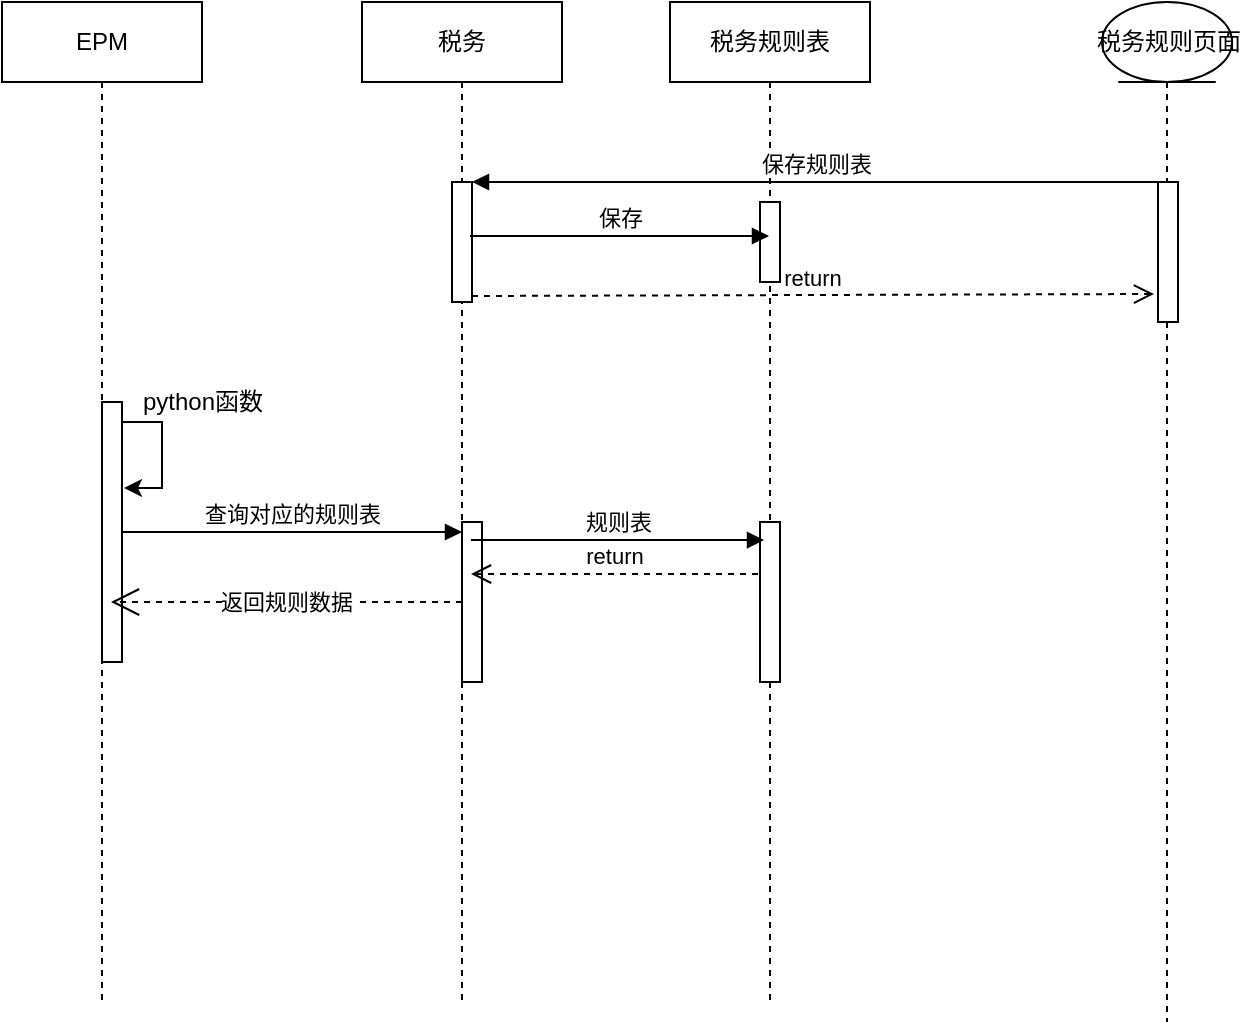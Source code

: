 <mxfile version="14.1.1" type="github">
  <diagram id="od-ODvNptXYWHHqYrVLB" name="Page-1">
    <mxGraphModel dx="1422" dy="804" grid="1" gridSize="10" guides="1" tooltips="1" connect="1" arrows="1" fold="1" page="1" pageScale="1" pageWidth="827" pageHeight="1169" math="0" shadow="0">
      <root>
        <mxCell id="0" />
        <mxCell id="1" parent="0" />
        <mxCell id="5bLkhuR68SrIyAFpn3G6-7" value="税务" style="shape=umlLifeline;perimeter=lifelinePerimeter;whiteSpace=wrap;html=1;container=1;collapsible=0;recursiveResize=0;outlineConnect=0;" vertex="1" parent="1">
          <mxGeometry x="260" y="80" width="100" height="500" as="geometry" />
        </mxCell>
        <mxCell id="5bLkhuR68SrIyAFpn3G6-14" value="" style="html=1;points=[];perimeter=orthogonalPerimeter;" vertex="1" parent="5bLkhuR68SrIyAFpn3G6-7">
          <mxGeometry x="50" y="260" width="10" height="80" as="geometry" />
        </mxCell>
        <mxCell id="5bLkhuR68SrIyAFpn3G6-28" value="" style="html=1;points=[];perimeter=orthogonalPerimeter;" vertex="1" parent="5bLkhuR68SrIyAFpn3G6-7">
          <mxGeometry x="45" y="90" width="10" height="60" as="geometry" />
        </mxCell>
        <mxCell id="5bLkhuR68SrIyAFpn3G6-8" value="EPM" style="shape=umlLifeline;perimeter=lifelinePerimeter;whiteSpace=wrap;html=1;container=1;collapsible=0;recursiveResize=0;outlineConnect=0;" vertex="1" parent="1">
          <mxGeometry x="80" y="80" width="100" height="500" as="geometry" />
        </mxCell>
        <mxCell id="5bLkhuR68SrIyAFpn3G6-9" value="" style="html=1;points=[];perimeter=orthogonalPerimeter;" vertex="1" parent="5bLkhuR68SrIyAFpn3G6-8">
          <mxGeometry x="50" y="200" width="10" height="130" as="geometry" />
        </mxCell>
        <mxCell id="5bLkhuR68SrIyAFpn3G6-17" style="edgeStyle=orthogonalEdgeStyle;rounded=0;orthogonalLoop=1;jettySize=auto;html=1;" edge="1" parent="5bLkhuR68SrIyAFpn3G6-8" source="5bLkhuR68SrIyAFpn3G6-9">
          <mxGeometry relative="1" as="geometry">
            <mxPoint x="61" y="243" as="targetPoint" />
            <Array as="points">
              <mxPoint x="80" y="210" />
              <mxPoint x="80" y="243" />
            </Array>
          </mxGeometry>
        </mxCell>
        <mxCell id="5bLkhuR68SrIyAFpn3G6-15" value="查询对应的规则表" style="html=1;verticalAlign=bottom;startArrow=none;endArrow=block;startSize=8;exitX=1;exitY=0.5;exitDx=0;exitDy=0;exitPerimeter=0;startFill=0;" edge="1" target="5bLkhuR68SrIyAFpn3G6-14" parent="1" source="5bLkhuR68SrIyAFpn3G6-9">
          <mxGeometry relative="1" as="geometry">
            <mxPoint x="303" y="311.04" as="sourcePoint" />
          </mxGeometry>
        </mxCell>
        <object label="返回规则数据" id="5bLkhuR68SrIyAFpn3G6-16">
          <mxCell style="endArrow=open;endSize=12;dashed=1;html=1;" edge="1" parent="1" source="5bLkhuR68SrIyAFpn3G6-14">
            <mxGeometry width="160" relative="1" as="geometry">
              <mxPoint x="335" y="490" as="sourcePoint" />
              <mxPoint x="134.5" y="380" as="targetPoint" />
              <Array as="points" />
            </mxGeometry>
          </mxCell>
        </object>
        <mxCell id="5bLkhuR68SrIyAFpn3G6-18" value="python函数" style="text;html=1;align=center;verticalAlign=middle;resizable=0;points=[];autosize=1;" vertex="1" parent="1">
          <mxGeometry x="140" y="270" width="80" height="20" as="geometry" />
        </mxCell>
        <mxCell id="5bLkhuR68SrIyAFpn3G6-20" value="税务规则表" style="shape=umlLifeline;perimeter=lifelinePerimeter;whiteSpace=wrap;html=1;container=1;collapsible=0;recursiveResize=0;outlineConnect=0;" vertex="1" parent="1">
          <mxGeometry x="414" y="80" width="100" height="500" as="geometry" />
        </mxCell>
        <mxCell id="5bLkhuR68SrIyAFpn3G6-22" value="" style="html=1;points=[];perimeter=orthogonalPerimeter;" vertex="1" parent="5bLkhuR68SrIyAFpn3G6-20">
          <mxGeometry x="45" y="260" width="10" height="80" as="geometry" />
        </mxCell>
        <mxCell id="5bLkhuR68SrIyAFpn3G6-32" value="" style="html=1;points=[];perimeter=orthogonalPerimeter;" vertex="1" parent="5bLkhuR68SrIyAFpn3G6-20">
          <mxGeometry x="45" y="100" width="10" height="40" as="geometry" />
        </mxCell>
        <mxCell id="5bLkhuR68SrIyAFpn3G6-23" value="规则表" style="html=1;verticalAlign=bottom;endArrow=block;entryX=0.2;entryY=0.113;entryDx=0;entryDy=0;entryPerimeter=0;" edge="1" target="5bLkhuR68SrIyAFpn3G6-22" parent="1">
          <mxGeometry relative="1" as="geometry">
            <mxPoint x="314.5" y="349.04" as="sourcePoint" />
          </mxGeometry>
        </mxCell>
        <mxCell id="5bLkhuR68SrIyAFpn3G6-24" value="return" style="html=1;verticalAlign=bottom;endArrow=open;dashed=1;endSize=8;exitX=-0.1;exitY=0.325;exitDx=0;exitDy=0;exitPerimeter=0;" edge="1" source="5bLkhuR68SrIyAFpn3G6-22" parent="1">
          <mxGeometry relative="1" as="geometry">
            <mxPoint x="314.5" y="366" as="targetPoint" />
          </mxGeometry>
        </mxCell>
        <mxCell id="5bLkhuR68SrIyAFpn3G6-25" value="" style="shape=umlLifeline;participant=umlEntity;perimeter=lifelinePerimeter;whiteSpace=wrap;html=1;container=1;collapsible=0;recursiveResize=0;verticalAlign=top;spacingTop=36;outlineConnect=0;" vertex="1" parent="1">
          <mxGeometry x="630" y="80" width="65" height="510" as="geometry" />
        </mxCell>
        <mxCell id="5bLkhuR68SrIyAFpn3G6-26" value="税务规则页面" style="text;html=1;align=center;verticalAlign=middle;resizable=0;points=[];autosize=1;" vertex="1" parent="5bLkhuR68SrIyAFpn3G6-25">
          <mxGeometry x="-12.5" y="10" width="90" height="20" as="geometry" />
        </mxCell>
        <mxCell id="5bLkhuR68SrIyAFpn3G6-27" value="" style="html=1;points=[];perimeter=orthogonalPerimeter;" vertex="1" parent="5bLkhuR68SrIyAFpn3G6-25">
          <mxGeometry x="28" y="90" width="10" height="70" as="geometry" />
        </mxCell>
        <mxCell id="5bLkhuR68SrIyAFpn3G6-29" value="保存规则表" style="html=1;verticalAlign=bottom;endArrow=block;entryX=1;entryY=0;" edge="1" target="5bLkhuR68SrIyAFpn3G6-28" parent="1" source="5bLkhuR68SrIyAFpn3G6-27">
          <mxGeometry relative="1" as="geometry">
            <mxPoint x="610" y="180" as="sourcePoint" />
          </mxGeometry>
        </mxCell>
        <mxCell id="5bLkhuR68SrIyAFpn3G6-30" value="return" style="html=1;verticalAlign=bottom;endArrow=open;dashed=1;endSize=8;exitX=1;exitY=0.95;entryX=-0.2;entryY=0.8;entryDx=0;entryDy=0;entryPerimeter=0;" edge="1" source="5bLkhuR68SrIyAFpn3G6-28" parent="1" target="5bLkhuR68SrIyAFpn3G6-27">
          <mxGeometry relative="1" as="geometry">
            <mxPoint x="610" y="237" as="targetPoint" />
          </mxGeometry>
        </mxCell>
        <mxCell id="5bLkhuR68SrIyAFpn3G6-31" value="保存" style="html=1;verticalAlign=bottom;endArrow=block;exitX=0.9;exitY=0.45;exitDx=0;exitDy=0;exitPerimeter=0;" edge="1" parent="1" source="5bLkhuR68SrIyAFpn3G6-28" target="5bLkhuR68SrIyAFpn3G6-20">
          <mxGeometry width="80" relative="1" as="geometry">
            <mxPoint x="370" y="330" as="sourcePoint" />
            <mxPoint x="450" y="330" as="targetPoint" />
          </mxGeometry>
        </mxCell>
      </root>
    </mxGraphModel>
  </diagram>
</mxfile>
